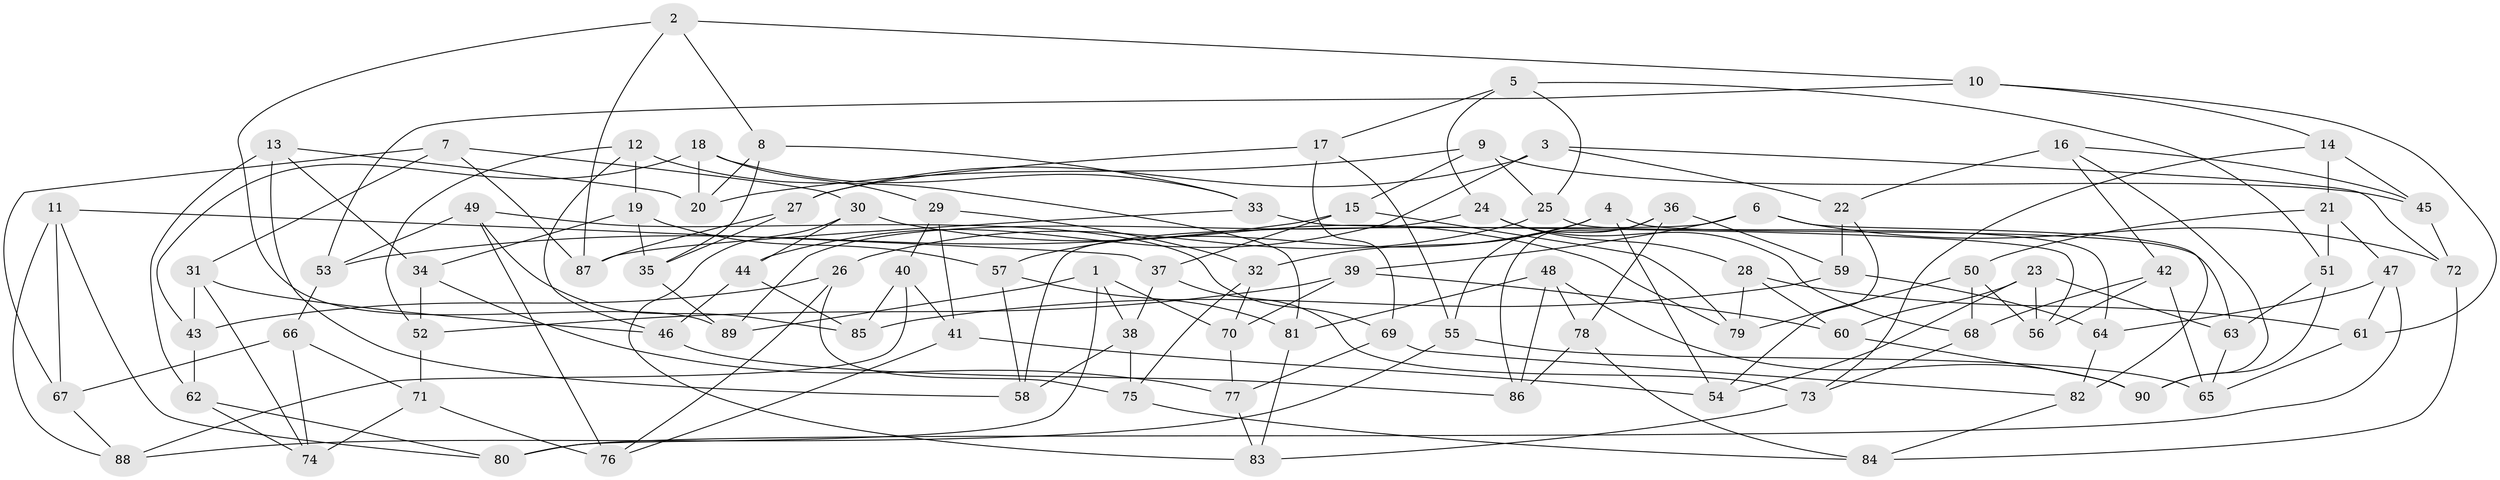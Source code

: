 // Generated by graph-tools (version 1.1) at 2025/57/03/09/25 04:57:59]
// undirected, 90 vertices, 180 edges
graph export_dot {
graph [start="1"]
  node [color=gray90,style=filled];
  1;
  2;
  3;
  4;
  5;
  6;
  7;
  8;
  9;
  10;
  11;
  12;
  13;
  14;
  15;
  16;
  17;
  18;
  19;
  20;
  21;
  22;
  23;
  24;
  25;
  26;
  27;
  28;
  29;
  30;
  31;
  32;
  33;
  34;
  35;
  36;
  37;
  38;
  39;
  40;
  41;
  42;
  43;
  44;
  45;
  46;
  47;
  48;
  49;
  50;
  51;
  52;
  53;
  54;
  55;
  56;
  57;
  58;
  59;
  60;
  61;
  62;
  63;
  64;
  65;
  66;
  67;
  68;
  69;
  70;
  71;
  72;
  73;
  74;
  75;
  76;
  77;
  78;
  79;
  80;
  81;
  82;
  83;
  84;
  85;
  86;
  87;
  88;
  89;
  90;
  1 -- 89;
  1 -- 38;
  1 -- 80;
  1 -- 70;
  2 -- 10;
  2 -- 89;
  2 -- 87;
  2 -- 8;
  3 -- 44;
  3 -- 22;
  3 -- 27;
  3 -- 72;
  4 -- 57;
  4 -- 63;
  4 -- 54;
  4 -- 32;
  5 -- 17;
  5 -- 25;
  5 -- 24;
  5 -- 51;
  6 -- 58;
  6 -- 82;
  6 -- 39;
  6 -- 72;
  7 -- 87;
  7 -- 31;
  7 -- 67;
  7 -- 30;
  8 -- 20;
  8 -- 35;
  8 -- 33;
  9 -- 25;
  9 -- 15;
  9 -- 45;
  9 -- 20;
  10 -- 14;
  10 -- 53;
  10 -- 61;
  11 -- 80;
  11 -- 37;
  11 -- 67;
  11 -- 88;
  12 -- 19;
  12 -- 52;
  12 -- 46;
  12 -- 81;
  13 -- 62;
  13 -- 34;
  13 -- 58;
  13 -- 20;
  14 -- 45;
  14 -- 21;
  14 -- 73;
  15 -- 53;
  15 -- 79;
  15 -- 37;
  16 -- 22;
  16 -- 45;
  16 -- 42;
  16 -- 90;
  17 -- 55;
  17 -- 69;
  17 -- 27;
  18 -- 20;
  18 -- 33;
  18 -- 29;
  18 -- 43;
  19 -- 57;
  19 -- 34;
  19 -- 35;
  21 -- 47;
  21 -- 50;
  21 -- 51;
  22 -- 54;
  22 -- 59;
  23 -- 54;
  23 -- 63;
  23 -- 56;
  23 -- 60;
  24 -- 28;
  24 -- 89;
  24 -- 68;
  25 -- 64;
  25 -- 26;
  26 -- 75;
  26 -- 43;
  26 -- 76;
  27 -- 35;
  27 -- 87;
  28 -- 61;
  28 -- 79;
  28 -- 60;
  29 -- 40;
  29 -- 41;
  29 -- 32;
  30 -- 79;
  30 -- 44;
  30 -- 83;
  31 -- 74;
  31 -- 46;
  31 -- 43;
  32 -- 70;
  32 -- 75;
  33 -- 87;
  33 -- 56;
  34 -- 52;
  34 -- 77;
  35 -- 89;
  36 -- 78;
  36 -- 55;
  36 -- 86;
  36 -- 59;
  37 -- 73;
  37 -- 38;
  38 -- 75;
  38 -- 58;
  39 -- 70;
  39 -- 60;
  39 -- 52;
  40 -- 88;
  40 -- 41;
  40 -- 85;
  41 -- 54;
  41 -- 76;
  42 -- 65;
  42 -- 56;
  42 -- 68;
  43 -- 62;
  44 -- 46;
  44 -- 85;
  45 -- 72;
  46 -- 86;
  47 -- 80;
  47 -- 64;
  47 -- 61;
  48 -- 81;
  48 -- 78;
  48 -- 86;
  48 -- 90;
  49 -- 76;
  49 -- 69;
  49 -- 85;
  49 -- 53;
  50 -- 56;
  50 -- 79;
  50 -- 68;
  51 -- 63;
  51 -- 90;
  52 -- 71;
  53 -- 66;
  55 -- 65;
  55 -- 88;
  57 -- 58;
  57 -- 81;
  59 -- 64;
  59 -- 85;
  60 -- 90;
  61 -- 65;
  62 -- 80;
  62 -- 74;
  63 -- 65;
  64 -- 82;
  66 -- 67;
  66 -- 74;
  66 -- 71;
  67 -- 88;
  68 -- 73;
  69 -- 77;
  69 -- 82;
  70 -- 77;
  71 -- 76;
  71 -- 74;
  72 -- 84;
  73 -- 83;
  75 -- 84;
  77 -- 83;
  78 -- 86;
  78 -- 84;
  81 -- 83;
  82 -- 84;
}
